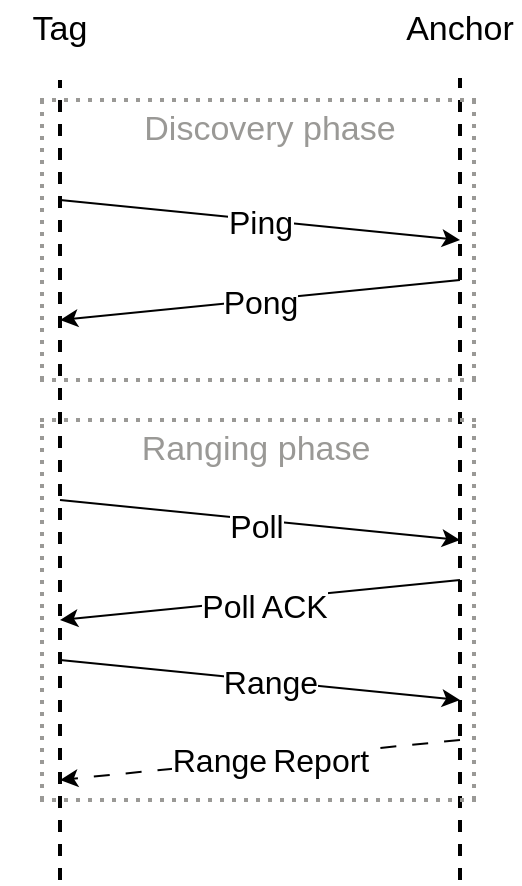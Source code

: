 <mxfile version="24.3.1" type="device">
  <diagram name="Page-1" id="nlW4adefh3rKMrSbGN7n">
    <mxGraphModel dx="941" dy="528" grid="1" gridSize="10" guides="1" tooltips="1" connect="1" arrows="1" fold="1" page="1" pageScale="1" pageWidth="850" pageHeight="1100" math="0" shadow="0">
      <root>
        <mxCell id="0" />
        <mxCell id="1" parent="0" />
        <mxCell id="h45UAFqmm9q89xoDXfQl-1" value="" style="endArrow=none;dashed=1;html=1;strokeWidth=2;rounded=0;" parent="1" edge="1">
          <mxGeometry width="50" height="50" relative="1" as="geometry">
            <mxPoint x="320" y="600" as="sourcePoint" />
            <mxPoint x="320" y="200" as="targetPoint" />
          </mxGeometry>
        </mxCell>
        <mxCell id="h45UAFqmm9q89xoDXfQl-2" value="" style="endArrow=none;dashed=1;html=1;strokeWidth=2;rounded=0;" parent="1" edge="1">
          <mxGeometry width="50" height="50" relative="1" as="geometry">
            <mxPoint x="520" y="600" as="sourcePoint" />
            <mxPoint x="520" y="199" as="targetPoint" />
          </mxGeometry>
        </mxCell>
        <mxCell id="h45UAFqmm9q89xoDXfQl-5" value="" style="endArrow=classic;html=1;rounded=0;" parent="1" edge="1">
          <mxGeometry width="50" height="50" relative="1" as="geometry">
            <mxPoint x="320" y="260" as="sourcePoint" />
            <mxPoint x="520" y="280" as="targetPoint" />
          </mxGeometry>
        </mxCell>
        <mxCell id="h45UAFqmm9q89xoDXfQl-6" value="" style="endArrow=classic;html=1;rounded=0;" parent="1" edge="1">
          <mxGeometry width="50" height="50" relative="1" as="geometry">
            <mxPoint x="520" y="300" as="sourcePoint" />
            <mxPoint x="320" y="320" as="targetPoint" />
          </mxGeometry>
        </mxCell>
        <mxCell id="h45UAFqmm9q89xoDXfQl-7" value="" style="endArrow=classic;html=1;rounded=0;" parent="1" edge="1">
          <mxGeometry width="50" height="50" relative="1" as="geometry">
            <mxPoint x="320" y="490" as="sourcePoint" />
            <mxPoint x="520" y="510" as="targetPoint" />
          </mxGeometry>
        </mxCell>
        <mxCell id="h45UAFqmm9q89xoDXfQl-18" value="&lt;font style=&quot;font-size: 16px;&quot;&gt;Range&lt;/font&gt;" style="edgeLabel;html=1;align=center;verticalAlign=middle;resizable=0;points=[];" parent="h45UAFqmm9q89xoDXfQl-7" vertex="1" connectable="0">
          <mxGeometry x="-0.058" y="-1" relative="1" as="geometry">
            <mxPoint x="11" as="offset" />
          </mxGeometry>
        </mxCell>
        <mxCell id="h45UAFqmm9q89xoDXfQl-9" value="" style="endArrow=classic;html=1;rounded=0;" parent="1" edge="1">
          <mxGeometry width="50" height="50" relative="1" as="geometry">
            <mxPoint x="520" y="450" as="sourcePoint" />
            <mxPoint x="320" y="470" as="targetPoint" />
          </mxGeometry>
        </mxCell>
        <mxCell id="h45UAFqmm9q89xoDXfQl-10" value="" style="endArrow=classic;html=1;rounded=0;" parent="1" edge="1">
          <mxGeometry width="50" height="50" relative="1" as="geometry">
            <mxPoint x="320" y="410" as="sourcePoint" />
            <mxPoint x="520" y="430" as="targetPoint" />
          </mxGeometry>
        </mxCell>
        <mxCell id="h45UAFqmm9q89xoDXfQl-11" value="" style="endArrow=classic;html=1;rounded=0;dashed=1;dashPattern=8 8;" parent="1" edge="1">
          <mxGeometry width="50" height="50" relative="1" as="geometry">
            <mxPoint x="520" y="530" as="sourcePoint" />
            <mxPoint x="320" y="550" as="targetPoint" />
          </mxGeometry>
        </mxCell>
        <mxCell id="h45UAFqmm9q89xoDXfQl-14" value="&lt;font style=&quot;font-size: 16px;&quot;&gt;Ping&lt;/font&gt;" style="edgeLabel;html=1;align=center;verticalAlign=middle;resizable=0;points=[];fontSize=16;" parent="1" vertex="1" connectable="0">
          <mxGeometry x="421.001" y="269.999" as="geometry">
            <mxPoint x="-1" y="1" as="offset" />
          </mxGeometry>
        </mxCell>
        <mxCell id="h45UAFqmm9q89xoDXfQl-15" value="&lt;font style=&quot;font-size: 16px;&quot;&gt;Pong&lt;/font&gt;" style="edgeLabel;html=1;align=center;verticalAlign=middle;resizable=0;points=[];" parent="1" vertex="1" connectable="0">
          <mxGeometry x="418.001" y="304.999" as="geometry">
            <mxPoint x="2" y="6" as="offset" />
          </mxGeometry>
        </mxCell>
        <mxCell id="h45UAFqmm9q89xoDXfQl-16" value="&lt;font style=&quot;font-size: 16px;&quot;&gt;Poll&lt;/font&gt;" style="edgeLabel;html=1;align=center;verticalAlign=middle;resizable=0;points=[];" parent="1" vertex="1" connectable="0">
          <mxGeometry x="421.001" y="419.999" as="geometry">
            <mxPoint x="-3" y="3" as="offset" />
          </mxGeometry>
        </mxCell>
        <mxCell id="h45UAFqmm9q89xoDXfQl-17" value="&lt;font style=&quot;font-size: 16px;&quot;&gt;Poll&lt;/font&gt; &lt;font style=&quot;font-size: 16px;&quot;&gt;ACK&lt;/font&gt;" style="edgeLabel;html=1;align=center;verticalAlign=middle;resizable=0;points=[];" parent="1" vertex="1" connectable="0">
          <mxGeometry x="425.001" y="459.999" as="geometry">
            <mxPoint x="-3" y="3" as="offset" />
          </mxGeometry>
        </mxCell>
        <mxCell id="h45UAFqmm9q89xoDXfQl-19" value="&lt;font style=&quot;font-size: 16px;&quot;&gt;Range&lt;/font&gt; &lt;font style=&quot;font-size: 16px;&quot;&gt;Report&lt;/font&gt;" style="edgeLabel;html=1;align=center;verticalAlign=middle;resizable=0;points=[];" parent="1" vertex="1" connectable="0">
          <mxGeometry x="424.997" y="540.004" as="geometry" />
        </mxCell>
        <mxCell id="h45UAFqmm9q89xoDXfQl-20" value="&lt;font style=&quot;font-size: 17px;&quot;&gt;Tag&lt;/font&gt;" style="text;html=1;align=center;verticalAlign=middle;whiteSpace=wrap;rounded=0;fontSize=17;" parent="1" vertex="1">
          <mxGeometry x="290" y="160" width="60" height="30" as="geometry" />
        </mxCell>
        <mxCell id="h45UAFqmm9q89xoDXfQl-21" value="&lt;font style=&quot;font-size: 17px;&quot;&gt;Anchor&lt;/font&gt;" style="text;html=1;align=center;verticalAlign=middle;whiteSpace=wrap;rounded=0;fontSize=17;" parent="1" vertex="1">
          <mxGeometry x="490" y="160" width="60" height="30" as="geometry" />
        </mxCell>
        <mxCell id="piLYaQQvXKSqUHdPzKFF-8" value="" style="endArrow=none;dashed=1;html=1;strokeWidth=2;rounded=0;dashPattern=1 2;strokeColor=#9a9996;" edge="1" parent="1">
          <mxGeometry width="50" height="50" relative="1" as="geometry">
            <mxPoint x="311" y="350" as="sourcePoint" />
            <mxPoint x="311" y="210" as="targetPoint" />
          </mxGeometry>
        </mxCell>
        <mxCell id="piLYaQQvXKSqUHdPzKFF-9" value="Ranging phase" style="text;html=1;align=center;verticalAlign=middle;whiteSpace=wrap;rounded=0;fontColor=#9A9996;fontSize=17;" vertex="1" parent="1">
          <mxGeometry x="353" y="370" width="130" height="30" as="geometry" />
        </mxCell>
        <mxCell id="piLYaQQvXKSqUHdPzKFF-10" value="Discovery phase" style="text;html=1;align=center;verticalAlign=middle;whiteSpace=wrap;rounded=0;fontColor=#9A9996;fontSize=17;" vertex="1" parent="1">
          <mxGeometry x="360" y="210" width="130" height="30" as="geometry" />
        </mxCell>
        <mxCell id="piLYaQQvXKSqUHdPzKFF-11" value="" style="endArrow=none;dashed=1;html=1;strokeWidth=2;rounded=0;dashPattern=1 2;strokeColor=#9a9996;" edge="1" parent="1">
          <mxGeometry width="50" height="50" relative="1" as="geometry">
            <mxPoint x="527" y="350" as="sourcePoint" />
            <mxPoint x="527" y="210" as="targetPoint" />
          </mxGeometry>
        </mxCell>
        <mxCell id="piLYaQQvXKSqUHdPzKFF-12" value="" style="endArrow=none;dashed=1;html=1;strokeWidth=2;rounded=0;dashPattern=1 2;strokeColor=#9a9996;" edge="1" parent="1">
          <mxGeometry width="50" height="50" relative="1" as="geometry">
            <mxPoint x="310" y="350" as="sourcePoint" />
            <mxPoint x="530" y="350" as="targetPoint" />
          </mxGeometry>
        </mxCell>
        <mxCell id="piLYaQQvXKSqUHdPzKFF-13" value="" style="endArrow=none;dashed=1;html=1;strokeWidth=2;rounded=0;dashPattern=1 2;strokeColor=#9a9996;" edge="1" parent="1">
          <mxGeometry width="50" height="50" relative="1" as="geometry">
            <mxPoint x="310" y="210" as="sourcePoint" />
            <mxPoint x="530" y="210" as="targetPoint" />
          </mxGeometry>
        </mxCell>
        <mxCell id="piLYaQQvXKSqUHdPzKFF-14" value="" style="endArrow=none;dashed=1;html=1;strokeWidth=2;rounded=0;dashPattern=1 2;strokeColor=#9a9996;" edge="1" parent="1">
          <mxGeometry width="50" height="50" relative="1" as="geometry">
            <mxPoint x="311" y="560" as="sourcePoint" />
            <mxPoint x="311" y="370" as="targetPoint" />
          </mxGeometry>
        </mxCell>
        <mxCell id="piLYaQQvXKSqUHdPzKFF-15" value="" style="endArrow=none;dashed=1;html=1;strokeWidth=2;rounded=0;dashPattern=1 2;strokeColor=#9a9996;" edge="1" parent="1">
          <mxGeometry width="50" height="50" relative="1" as="geometry">
            <mxPoint x="527" y="560" as="sourcePoint" />
            <mxPoint x="527" y="370" as="targetPoint" />
          </mxGeometry>
        </mxCell>
        <mxCell id="piLYaQQvXKSqUHdPzKFF-16" value="" style="endArrow=none;dashed=1;html=1;strokeWidth=2;rounded=0;dashPattern=1 2;strokeColor=#9a9996;" edge="1" parent="1">
          <mxGeometry width="50" height="50" relative="1" as="geometry">
            <mxPoint x="310" y="560" as="sourcePoint" />
            <mxPoint x="530" y="560" as="targetPoint" />
          </mxGeometry>
        </mxCell>
        <mxCell id="piLYaQQvXKSqUHdPzKFF-17" value="" style="endArrow=none;dashed=1;html=1;strokeWidth=2;rounded=0;dashPattern=1 2;strokeColor=#9a9996;" edge="1" parent="1">
          <mxGeometry width="50" height="50" relative="1" as="geometry">
            <mxPoint x="310" y="370" as="sourcePoint" />
            <mxPoint x="530" y="370" as="targetPoint" />
          </mxGeometry>
        </mxCell>
      </root>
    </mxGraphModel>
  </diagram>
</mxfile>
